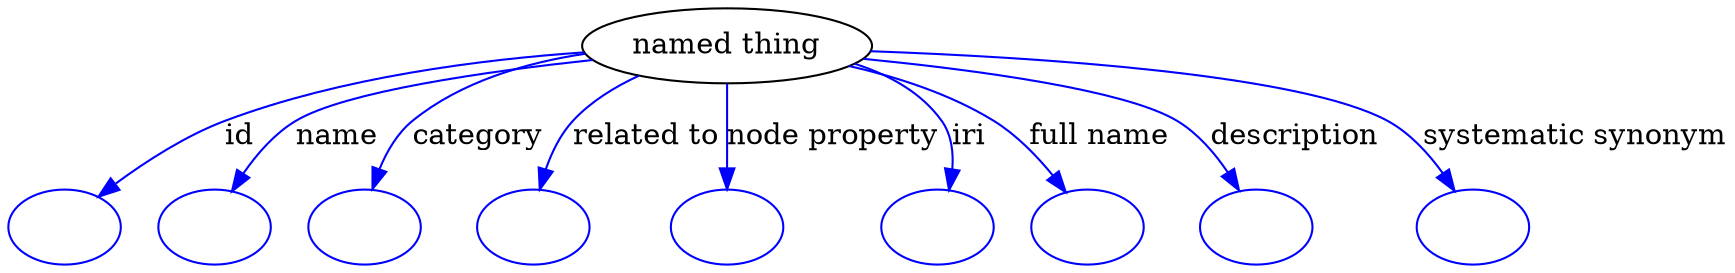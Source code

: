 digraph {
	graph [bb="0,0,703.93,122"];
	node [label="\N"];
	"named thing"	 [height=0.5,
		label="named thing",
		pos="317,104",
		width=1.5019];
	id	 [color=blue,
		height=0.5,
		label="",
		pos="27,18",
		width=0.75];
	"named thing" -> id	 [color=blue,
		label=id,
		lp="126.44,61",
		pos="e,46.509,30.818 264.87,98.957 224.51,93.99 167.67,84.652 120.11,68 97.253,59.996 73.214,46.954 55.287,36.196",
		style=solid];
	name	 [color=blue,
		height=0.5,
		label="",
		pos="99,18",
		width=0.75];
	"named thing" -> name	 [color=blue,
		label=name,
		lp="170.16,61",
		pos="e,112.53,33.896 264.61,99.265 231.62,94.655 188.95,85.622 154.68,68 141.74,61.343 129.46,50.935 119.74,41.334",
		style=solid];
	category	 [color=blue,
		height=0.5,
		label="",
		pos="171,18",
		width=0.75];
	"named thing" -> category	 [color=blue,
		label=category,
		lp="225.1,61",
		pos="e,177.61,35.537 267.16,96.871 245.06,91.735 219.81,82.956 200.81,68 192.99,61.849 186.78,53.039 182.1,44.523",
		style=solid];
	"related to"	 [color=blue,
		height=0.5,
		label="",
		pos="243,18",
		width=0.75];
	"named thing" -> "related to"	 [color=blue,
		label="related to",
		lp="287.24,61",
		pos="e,246.28,36.08 285.64,89.108 276.53,83.542 267.24,76.474 260.53,68 255.44,61.584 251.77,53.586 249.15,45.882",
		style=solid];
	"node property"	 [color=blue,
		height=0.5,
		label="",
		pos="317,18",
		width=0.75];
	"named thing" -> "node property"	 [color=blue,
		label="node property",
		lp="356.07,61",
		pos="e,317,36.212 317,85.762 317,74.36 317,59.434 317,46.494",
		style=solid];
	iri	 [color=blue,
		height=0.5,
		label="",
		pos="389,18",
		width=0.75];
	"named thing" -> iri	 [color=blue,
		label=iri,
		lp="407.22,61",
		pos="e,396.9,35.449 361.83,93.651 375.11,88.274 388.17,80.169 396,68 400.29,61.337 400.67,53.145 399.38,45.335",
		style=solid];
	"full name"	 [color=blue,
		height=0.5,
		label="",
		pos="461,18",
		width=0.75];
	"named thing" -> "full name"	 [color=blue,
		label="full name",
		lp="459.63,61",
		pos="e,449.63,34.829 361.1,93.368 379.39,87.668 400.22,79.416 417,68 426.96,61.228 436.09,51.693 443.43,42.763",
		style=solid];
	description	 [color=blue,
		height=0.5,
		label="",
		pos="533,18",
		width=0.75];
	"named thing" -> description	 [color=blue,
		label=description,
		lp="538.1,61",
		pos="e,522.69,34.961 367.39,97.187 410.8,90.659 469.59,80.039 490,68 500.42,61.855 509.56,52.265 516.71,43.121",
		style=solid];
	"systematic synonym"	 [color=blue,
		height=0.5,
		label="",
		pos="618,18",
		width=0.75];
	"named thing" -> "systematic synonym"	 [color=blue,
		label="systematic synonym",
		lp="646.97,61",
		pos="e,607.55,34.765 370.31,100.79 434.77,96.175 538.87,86.152 573,68 584.16,62.062 593.94,52.201 601.49,42.799",
		style=solid];
}
